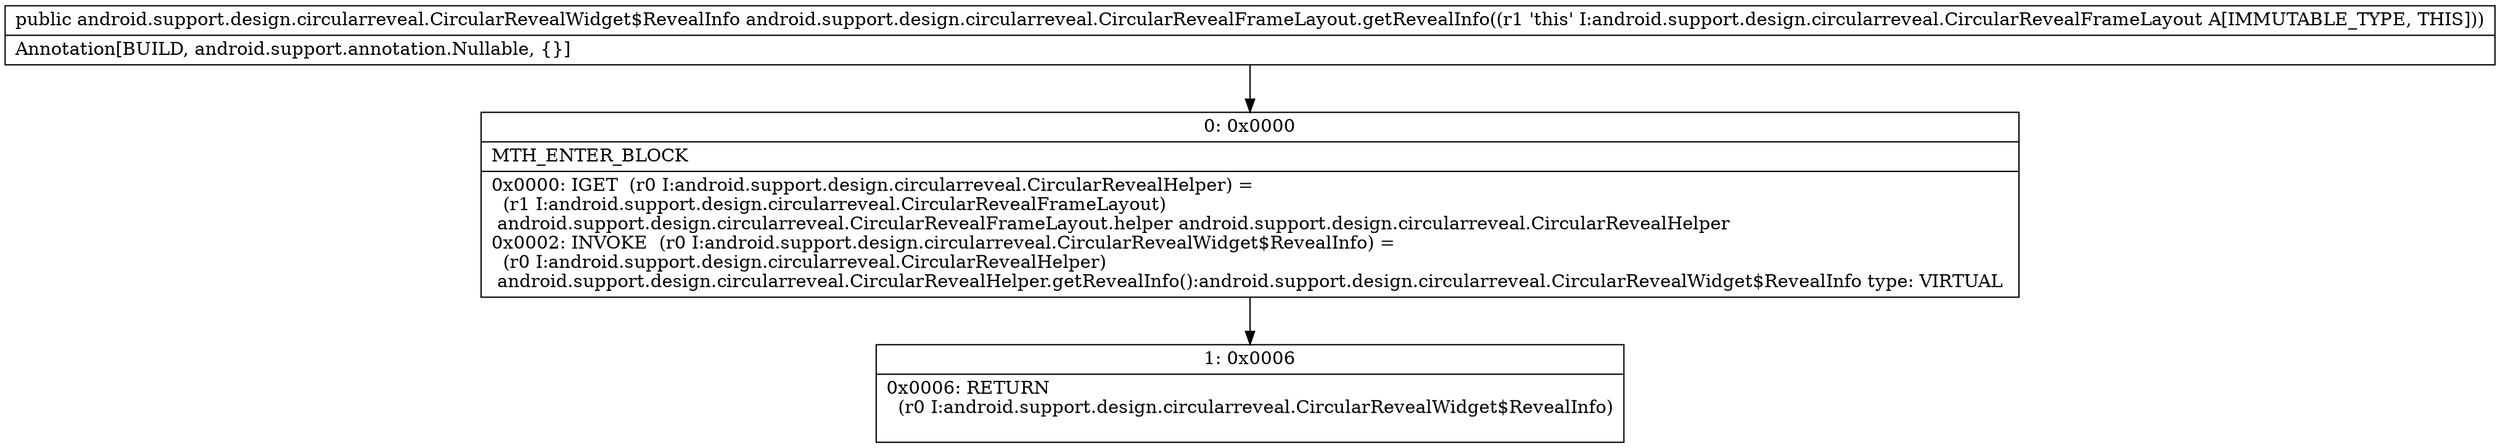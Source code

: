 digraph "CFG forandroid.support.design.circularreveal.CircularRevealFrameLayout.getRevealInfo()Landroid\/support\/design\/circularreveal\/CircularRevealWidget$RevealInfo;" {
Node_0 [shape=record,label="{0\:\ 0x0000|MTH_ENTER_BLOCK\l|0x0000: IGET  (r0 I:android.support.design.circularreveal.CircularRevealHelper) = \l  (r1 I:android.support.design.circularreveal.CircularRevealFrameLayout)\l android.support.design.circularreveal.CircularRevealFrameLayout.helper android.support.design.circularreveal.CircularRevealHelper \l0x0002: INVOKE  (r0 I:android.support.design.circularreveal.CircularRevealWidget$RevealInfo) = \l  (r0 I:android.support.design.circularreveal.CircularRevealHelper)\l android.support.design.circularreveal.CircularRevealHelper.getRevealInfo():android.support.design.circularreveal.CircularRevealWidget$RevealInfo type: VIRTUAL \l}"];
Node_1 [shape=record,label="{1\:\ 0x0006|0x0006: RETURN  \l  (r0 I:android.support.design.circularreveal.CircularRevealWidget$RevealInfo)\l \l}"];
MethodNode[shape=record,label="{public android.support.design.circularreveal.CircularRevealWidget$RevealInfo android.support.design.circularreveal.CircularRevealFrameLayout.getRevealInfo((r1 'this' I:android.support.design.circularreveal.CircularRevealFrameLayout A[IMMUTABLE_TYPE, THIS]))  | Annotation[BUILD, android.support.annotation.Nullable, \{\}]\l}"];
MethodNode -> Node_0;
Node_0 -> Node_1;
}

